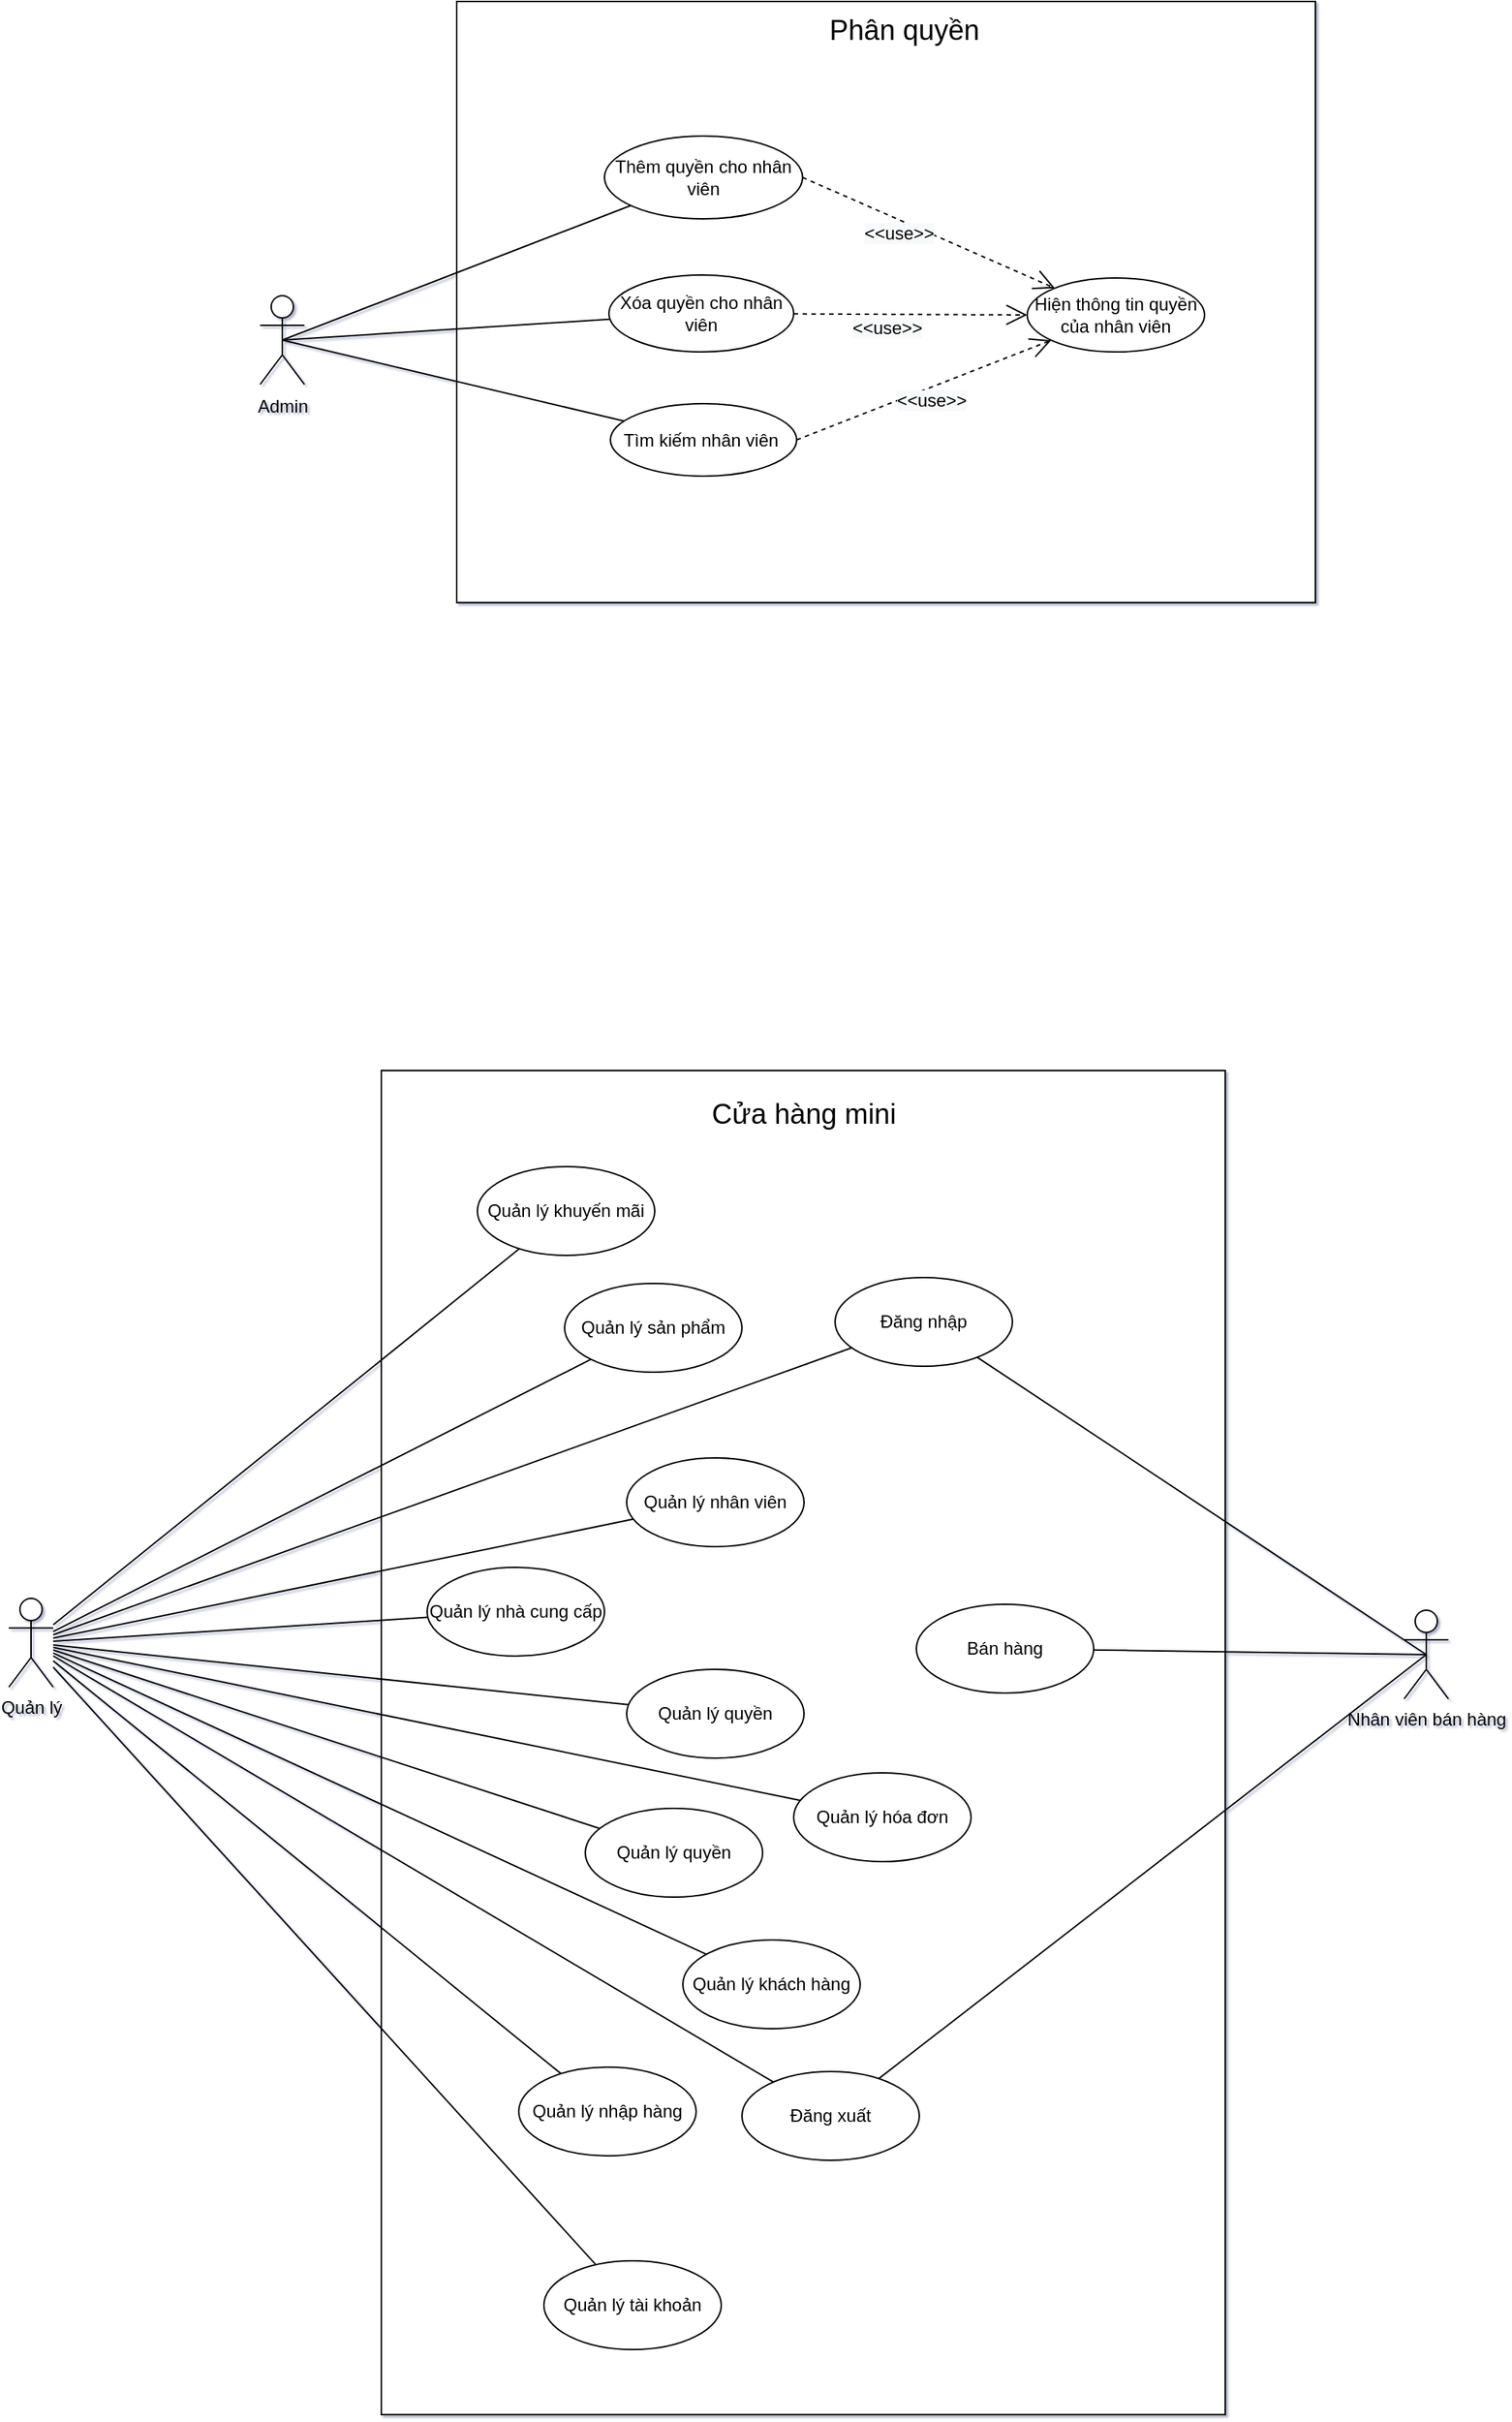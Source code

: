 <mxfile version="16.0.0" type="device"><diagram id="MllhTZW0DtR9NGBqVn_Q" name="Page-1"><mxGraphModel dx="1038" dy="649" grid="0" gridSize="10" guides="1" tooltips="1" connect="1" arrows="1" fold="1" page="0" pageScale="1" pageWidth="850" pageHeight="1100" background="#ffffff" math="0" shadow="1"><root><mxCell id="0"/><mxCell id="1" parent="0"/><mxCell id="4qs-Mr0hObbVekRPNDXX-34" value="" style="rounded=0;whiteSpace=wrap;html=1;" parent="1" vertex="1"><mxGeometry x="318" y="824" width="571" height="909" as="geometry"/></mxCell><mxCell id="-SbabApVQEK_wg_WFvru-2" value="" style="rounded=0;whiteSpace=wrap;html=1;" parent="1" vertex="1"><mxGeometry x="369" y="101" width="581" height="406.5" as="geometry"/></mxCell><mxCell id="-SbabApVQEK_wg_WFvru-3" value="" style="shape=umlActor;verticalLabelPosition=bottom;verticalAlign=top;html=1;outlineConnect=0;rounded=0;" parent="1" vertex="1"><mxGeometry x="236" y="300" width="30" height="60" as="geometry"/></mxCell><mxCell id="-SbabApVQEK_wg_WFvru-4" value="" style="endArrow=none;html=1;exitX=0.5;exitY=0.5;exitDx=0;exitDy=0;exitPerimeter=0;" parent="1" source="-SbabApVQEK_wg_WFvru-3" target="-SbabApVQEK_wg_WFvru-6" edge="1"><mxGeometry width="50" height="50" relative="1" as="geometry"><mxPoint x="60" y="270" as="sourcePoint"/><mxPoint x="414" y="320" as="targetPoint"/></mxGeometry></mxCell><mxCell id="-SbabApVQEK_wg_WFvru-6" value="Thêm quyền cho nhân viên" style="ellipse;whiteSpace=wrap;html=1;" parent="1" vertex="1"><mxGeometry x="469" y="192" width="134" height="56" as="geometry"/></mxCell><mxCell id="-SbabApVQEK_wg_WFvru-7" value="Xóa quyền cho nhân viên" style="ellipse;whiteSpace=wrap;html=1;" parent="1" vertex="1"><mxGeometry x="472" y="286" width="125" height="52" as="geometry"/></mxCell><mxCell id="-SbabApVQEK_wg_WFvru-15" value="Tìm kiếm nhân viên&amp;nbsp;" style="ellipse;whiteSpace=wrap;html=1;" parent="1" vertex="1"><mxGeometry x="473" y="373" width="126" height="49" as="geometry"/></mxCell><mxCell id="-SbabApVQEK_wg_WFvru-16" value="Hiện thông tin quyền của nhân viên" style="ellipse;whiteSpace=wrap;html=1;" parent="1" vertex="1"><mxGeometry x="755" y="288" width="120" height="50" as="geometry"/></mxCell><mxCell id="-SbabApVQEK_wg_WFvru-17" value="Phân quyền" style="text;html=1;strokeColor=none;fillColor=none;align=center;verticalAlign=middle;whiteSpace=wrap;rounded=0;fontSize=19;" parent="1" vertex="1"><mxGeometry x="562" y="106" width="220" height="30" as="geometry"/></mxCell><mxCell id="-SbabApVQEK_wg_WFvru-22" value="Admin" style="text;html=1;align=center;verticalAlign=middle;resizable=0;points=[];autosize=1;strokeColor=none;fillColor=none;fontSize=12;" parent="1" vertex="1"><mxGeometry x="221" y="360" width="60" height="30" as="geometry"/></mxCell><mxCell id="-SbabApVQEK_wg_WFvru-24" value="&lt;span style=&quot;font-size: 12px ; background-color: rgb(248 , 249 , 250)&quot;&gt;&amp;lt;&amp;lt;use&amp;gt;&amp;gt;&lt;/span&gt;" style="endArrow=open;endSize=12;dashed=1;html=1;rounded=0;strokeColor=#000000;entryX=0;entryY=0.5;entryDx=0;entryDy=0;" parent="1" source="-SbabApVQEK_wg_WFvru-7" target="-SbabApVQEK_wg_WFvru-16" edge="1"><mxGeometry x="-0.197" y="-9" width="160" relative="1" as="geometry"><mxPoint x="490" y="400" as="sourcePoint"/><mxPoint x="476.074" y="339.408" as="targetPoint"/><mxPoint as="offset"/></mxGeometry></mxCell><mxCell id="4qs-Mr0hObbVekRPNDXX-1" value="Quản lý" style="shape=umlActor;verticalLabelPosition=bottom;verticalAlign=top;html=1;outlineConnect=0;" parent="1" vertex="1"><mxGeometry x="66" y="1181" width="30" height="60" as="geometry"/></mxCell><mxCell id="4qs-Mr0hObbVekRPNDXX-2" value="Nhân viên bán hàng" style="shape=umlActor;verticalLabelPosition=bottom;verticalAlign=top;html=1;outlineConnect=0;" parent="1" vertex="1"><mxGeometry x="1010" y="1189" width="30" height="60" as="geometry"/></mxCell><mxCell id="4qs-Mr0hObbVekRPNDXX-3" value="Đăng nhập" style="ellipse;whiteSpace=wrap;html=1;verticalAlign=middle;" parent="1" vertex="1"><mxGeometry x="625" y="964" width="120" height="60" as="geometry"/></mxCell><mxCell id="4qs-Mr0hObbVekRPNDXX-5" value="" style="endArrow=none;html=1;rounded=0;" parent="1" source="4qs-Mr0hObbVekRPNDXX-1" target="4qs-Mr0hObbVekRPNDXX-3" edge="1"><mxGeometry width="50" height="50" relative="1" as="geometry"><mxPoint x="512" y="818" as="sourcePoint"/><mxPoint x="562" y="768" as="targetPoint"/></mxGeometry></mxCell><mxCell id="4qs-Mr0hObbVekRPNDXX-6" value="Quản lý hóa đơn" style="ellipse;whiteSpace=wrap;html=1;verticalAlign=middle;" parent="1" vertex="1"><mxGeometry x="597" y="1299" width="120" height="60" as="geometry"/></mxCell><mxCell id="4qs-Mr0hObbVekRPNDXX-7" value="Bán hàng" style="ellipse;whiteSpace=wrap;html=1;verticalAlign=middle;" parent="1" vertex="1"><mxGeometry x="680" y="1185" width="120" height="60" as="geometry"/></mxCell><mxCell id="4qs-Mr0hObbVekRPNDXX-8" value="Quản lý khuyến mãi" style="ellipse;whiteSpace=wrap;html=1;verticalAlign=middle;" parent="1" vertex="1"><mxGeometry x="383" y="889" width="120" height="60" as="geometry"/></mxCell><mxCell id="4qs-Mr0hObbVekRPNDXX-9" value="Quản lý nhân viên" style="ellipse;whiteSpace=wrap;html=1;verticalAlign=middle;" parent="1" vertex="1"><mxGeometry x="484" y="1086" width="120" height="60" as="geometry"/></mxCell><mxCell id="4qs-Mr0hObbVekRPNDXX-10" value="Quản lý nhập hàng" style="ellipse;whiteSpace=wrap;html=1;verticalAlign=middle;" parent="1" vertex="1"><mxGeometry x="411" y="1498" width="120" height="60" as="geometry"/></mxCell><mxCell id="4qs-Mr0hObbVekRPNDXX-11" value="Quản lý nhà cung cấp" style="ellipse;whiteSpace=wrap;html=1;verticalAlign=middle;" parent="1" vertex="1"><mxGeometry x="349" y="1160" width="120" height="60" as="geometry"/></mxCell><mxCell id="4qs-Mr0hObbVekRPNDXX-12" value="Quản lý sản phẩm" style="ellipse;whiteSpace=wrap;html=1;verticalAlign=middle;" parent="1" vertex="1"><mxGeometry x="442" y="968" width="120" height="60" as="geometry"/></mxCell><mxCell id="4qs-Mr0hObbVekRPNDXX-13" value="Đăng xuất" style="ellipse;whiteSpace=wrap;html=1;verticalAlign=middle;" parent="1" vertex="1"><mxGeometry x="562" y="1501" width="120" height="60" as="geometry"/></mxCell><mxCell id="4qs-Mr0hObbVekRPNDXX-14" value="Quản lý tài khoản" style="ellipse;whiteSpace=wrap;html=1;verticalAlign=middle;" parent="1" vertex="1"><mxGeometry x="428" y="1629" width="120" height="60" as="geometry"/></mxCell><mxCell id="4qs-Mr0hObbVekRPNDXX-15" value="Quản lý khách hàng" style="ellipse;whiteSpace=wrap;html=1;verticalAlign=middle;" parent="1" vertex="1"><mxGeometry x="522" y="1412" width="120" height="60" as="geometry"/></mxCell><mxCell id="4qs-Mr0hObbVekRPNDXX-16" value="Quản lý quyền" style="ellipse;whiteSpace=wrap;html=1;verticalAlign=middle;" parent="1" vertex="1"><mxGeometry x="484" y="1229" width="120" height="60" as="geometry"/></mxCell><mxCell id="4qs-Mr0hObbVekRPNDXX-17" value="Quản lý quyền" style="ellipse;whiteSpace=wrap;html=1;verticalAlign=middle;" parent="1" vertex="1"><mxGeometry x="456" y="1323" width="120" height="60" as="geometry"/></mxCell><mxCell id="4qs-Mr0hObbVekRPNDXX-18" value="" style="endArrow=none;html=1;rounded=0;" parent="1" source="4qs-Mr0hObbVekRPNDXX-1" target="4qs-Mr0hObbVekRPNDXX-8" edge="1"><mxGeometry width="50" height="50" relative="1" as="geometry"><mxPoint x="152" y="967" as="sourcePoint"/><mxPoint x="553.907" y="779.206" as="targetPoint"/></mxGeometry></mxCell><mxCell id="4qs-Mr0hObbVekRPNDXX-19" value="" style="endArrow=none;html=1;rounded=0;" parent="1" source="4qs-Mr0hObbVekRPNDXX-1" target="4qs-Mr0hObbVekRPNDXX-11" edge="1"><mxGeometry width="50" height="50" relative="1" as="geometry"><mxPoint x="177" y="941.496" as="sourcePoint"/><mxPoint x="412.179" y="917.917" as="targetPoint"/></mxGeometry></mxCell><mxCell id="4qs-Mr0hObbVekRPNDXX-20" value="" style="endArrow=none;html=1;rounded=0;" parent="1" source="4qs-Mr0hObbVekRPNDXX-1" target="4qs-Mr0hObbVekRPNDXX-6" edge="1"><mxGeometry width="50" height="50" relative="1" as="geometry"><mxPoint x="421" y="953" as="sourcePoint"/><mxPoint x="420.171" y="1024.059" as="targetPoint"/></mxGeometry></mxCell><mxCell id="4qs-Mr0hObbVekRPNDXX-21" value="" style="endArrow=none;html=1;rounded=0;" parent="1" source="4qs-Mr0hObbVekRPNDXX-1" target="4qs-Mr0hObbVekRPNDXX-16" edge="1"><mxGeometry width="50" height="50" relative="1" as="geometry"><mxPoint x="187" y="957.71" as="sourcePoint"/><mxPoint x="430.171" y="1034.059" as="targetPoint"/></mxGeometry></mxCell><mxCell id="4qs-Mr0hObbVekRPNDXX-22" value="" style="endArrow=none;html=1;rounded=0;" parent="1" source="4qs-Mr0hObbVekRPNDXX-1" target="4qs-Mr0hObbVekRPNDXX-17" edge="1"><mxGeometry width="50" height="50" relative="1" as="geometry"><mxPoint x="197" y="967.71" as="sourcePoint"/><mxPoint x="440.171" y="1044.059" as="targetPoint"/></mxGeometry></mxCell><mxCell id="4qs-Mr0hObbVekRPNDXX-23" value="" style="endArrow=none;html=1;rounded=0;" parent="1" source="4qs-Mr0hObbVekRPNDXX-1" target="4qs-Mr0hObbVekRPNDXX-9" edge="1"><mxGeometry width="50" height="50" relative="1" as="geometry"><mxPoint x="207" y="977.71" as="sourcePoint"/><mxPoint x="450.171" y="1054.059" as="targetPoint"/></mxGeometry></mxCell><mxCell id="4qs-Mr0hObbVekRPNDXX-24" value="" style="endArrow=none;html=1;rounded=0;" parent="1" source="4qs-Mr0hObbVekRPNDXX-1" target="4qs-Mr0hObbVekRPNDXX-10" edge="1"><mxGeometry width="50" height="50" relative="1" as="geometry"><mxPoint x="217" y="987.71" as="sourcePoint"/><mxPoint x="460.171" y="1064.059" as="targetPoint"/></mxGeometry></mxCell><mxCell id="4qs-Mr0hObbVekRPNDXX-25" value="" style="endArrow=none;html=1;rounded=0;" parent="1" source="4qs-Mr0hObbVekRPNDXX-1" target="4qs-Mr0hObbVekRPNDXX-14" edge="1"><mxGeometry width="50" height="50" relative="1" as="geometry"><mxPoint x="227" y="997.71" as="sourcePoint"/><mxPoint x="470.171" y="1074.059" as="targetPoint"/></mxGeometry></mxCell><mxCell id="4qs-Mr0hObbVekRPNDXX-26" value="" style="endArrow=none;html=1;rounded=0;" parent="1" source="4qs-Mr0hObbVekRPNDXX-1" target="4qs-Mr0hObbVekRPNDXX-15" edge="1"><mxGeometry width="50" height="50" relative="1" as="geometry"><mxPoint x="237" y="1007.71" as="sourcePoint"/><mxPoint x="480.171" y="1084.059" as="targetPoint"/></mxGeometry></mxCell><mxCell id="4qs-Mr0hObbVekRPNDXX-27" value="" style="endArrow=none;html=1;rounded=0;" parent="1" source="4qs-Mr0hObbVekRPNDXX-1" target="4qs-Mr0hObbVekRPNDXX-12" edge="1"><mxGeometry width="50" height="50" relative="1" as="geometry"><mxPoint x="177" y="947.294" as="sourcePoint"/><mxPoint x="871.829" y="1146.183" as="targetPoint"/></mxGeometry></mxCell><mxCell id="4qs-Mr0hObbVekRPNDXX-28" value="" style="endArrow=none;html=1;rounded=0;" parent="1" source="4qs-Mr0hObbVekRPNDXX-1" target="4qs-Mr0hObbVekRPNDXX-13" edge="1"><mxGeometry width="50" height="50" relative="1" as="geometry"><mxPoint x="11" y="1044" as="sourcePoint"/><mxPoint x="451.917" y="1309.106" as="targetPoint"/></mxGeometry></mxCell><mxCell id="4qs-Mr0hObbVekRPNDXX-29" value="" style="endArrow=none;html=1;rounded=0;exitX=0.5;exitY=0.5;exitDx=0;exitDy=0;exitPerimeter=0;" parent="1" source="4qs-Mr0hObbVekRPNDXX-2" target="4qs-Mr0hObbVekRPNDXX-7" edge="1"><mxGeometry width="50" height="50" relative="1" as="geometry"><mxPoint x="1057" y="1218" as="sourcePoint"/><mxPoint x="604.748" y="1069.813" as="targetPoint"/></mxGeometry></mxCell><mxCell id="4qs-Mr0hObbVekRPNDXX-31" value="" style="endArrow=none;html=1;rounded=0;exitX=0.5;exitY=0.5;exitDx=0;exitDy=0;exitPerimeter=0;" parent="1" source="4qs-Mr0hObbVekRPNDXX-2" target="4qs-Mr0hObbVekRPNDXX-13" edge="1"><mxGeometry width="50" height="50" relative="1" as="geometry"><mxPoint x="1227" y="1391" as="sourcePoint"/><mxPoint x="902.971" y="1229.067" as="targetPoint"/></mxGeometry></mxCell><mxCell id="4qs-Mr0hObbVekRPNDXX-32" value="" style="endArrow=none;html=1;rounded=0;exitX=0.5;exitY=0.5;exitDx=0;exitDy=0;exitPerimeter=0;" parent="1" source="4qs-Mr0hObbVekRPNDXX-2" target="4qs-Mr0hObbVekRPNDXX-3" edge="1"><mxGeometry width="50" height="50" relative="1" as="geometry"><mxPoint x="1258" y="1153" as="sourcePoint"/><mxPoint x="902.971" y="1229.067" as="targetPoint"/></mxGeometry></mxCell><mxCell id="4qs-Mr0hObbVekRPNDXX-36" value="" style="endArrow=none;html=1;exitX=0.5;exitY=0.5;exitDx=0;exitDy=0;exitPerimeter=0;" parent="1" source="-SbabApVQEK_wg_WFvru-3" target="-SbabApVQEK_wg_WFvru-7" edge="1"><mxGeometry width="50" height="50" relative="1" as="geometry"><mxPoint x="175" y="340" as="sourcePoint"/><mxPoint x="424" y="330" as="targetPoint"/></mxGeometry></mxCell><mxCell id="4qs-Mr0hObbVekRPNDXX-38" value="" style="endArrow=none;html=1;exitX=0.5;exitY=0.5;exitDx=0;exitDy=0;exitPerimeter=0;" parent="1" source="-SbabApVQEK_wg_WFvru-3" target="-SbabApVQEK_wg_WFvru-15" edge="1"><mxGeometry width="50" height="50" relative="1" as="geometry"><mxPoint x="195" y="360" as="sourcePoint"/><mxPoint x="444" y="350" as="targetPoint"/></mxGeometry></mxCell><mxCell id="4qs-Mr0hObbVekRPNDXX-43" value="&lt;span style=&quot;font-size: 12px ; background-color: rgb(248 , 249 , 250)&quot;&gt;&amp;lt;&amp;lt;use&amp;gt;&amp;gt;&lt;/span&gt;" style="endArrow=open;endSize=12;dashed=1;html=1;rounded=0;strokeColor=#000000;exitX=1;exitY=0.5;exitDx=0;exitDy=0;" parent="1" source="-SbabApVQEK_wg_WFvru-6" target="-SbabApVQEK_wg_WFvru-16" edge="1"><mxGeometry x="-0.197" y="-9" width="160" relative="1" as="geometry"><mxPoint x="782.01" y="323.465" as="sourcePoint"/><mxPoint x="606.992" y="325.13" as="targetPoint"/><mxPoint as="offset"/></mxGeometry></mxCell><mxCell id="4qs-Mr0hObbVekRPNDXX-44" value="&lt;span style=&quot;font-size: 12px ; background-color: rgb(248 , 249 , 250)&quot;&gt;&amp;lt;&amp;lt;use&amp;gt;&amp;gt;&lt;/span&gt;" style="endArrow=open;endSize=12;dashed=1;html=1;rounded=0;strokeColor=#000000;exitX=1;exitY=0.5;exitDx=0;exitDy=0;" parent="1" source="-SbabApVQEK_wg_WFvru-15" target="-SbabApVQEK_wg_WFvru-16" edge="1"><mxGeometry x="0.022" y="-8" width="160" relative="1" as="geometry"><mxPoint x="792.01" y="333.465" as="sourcePoint"/><mxPoint x="616.992" y="335.13" as="targetPoint"/><mxPoint as="offset"/></mxGeometry></mxCell><mxCell id="4qs-Mr0hObbVekRPNDXX-46" value="Cửa hàng mini" style="text;html=1;strokeColor=none;fillColor=none;align=center;verticalAlign=middle;whiteSpace=wrap;rounded=0;fontSize=19;" parent="1" vertex="1"><mxGeometry x="493.5" y="839" width="220" height="30" as="geometry"/></mxCell></root></mxGraphModel></diagram></mxfile>